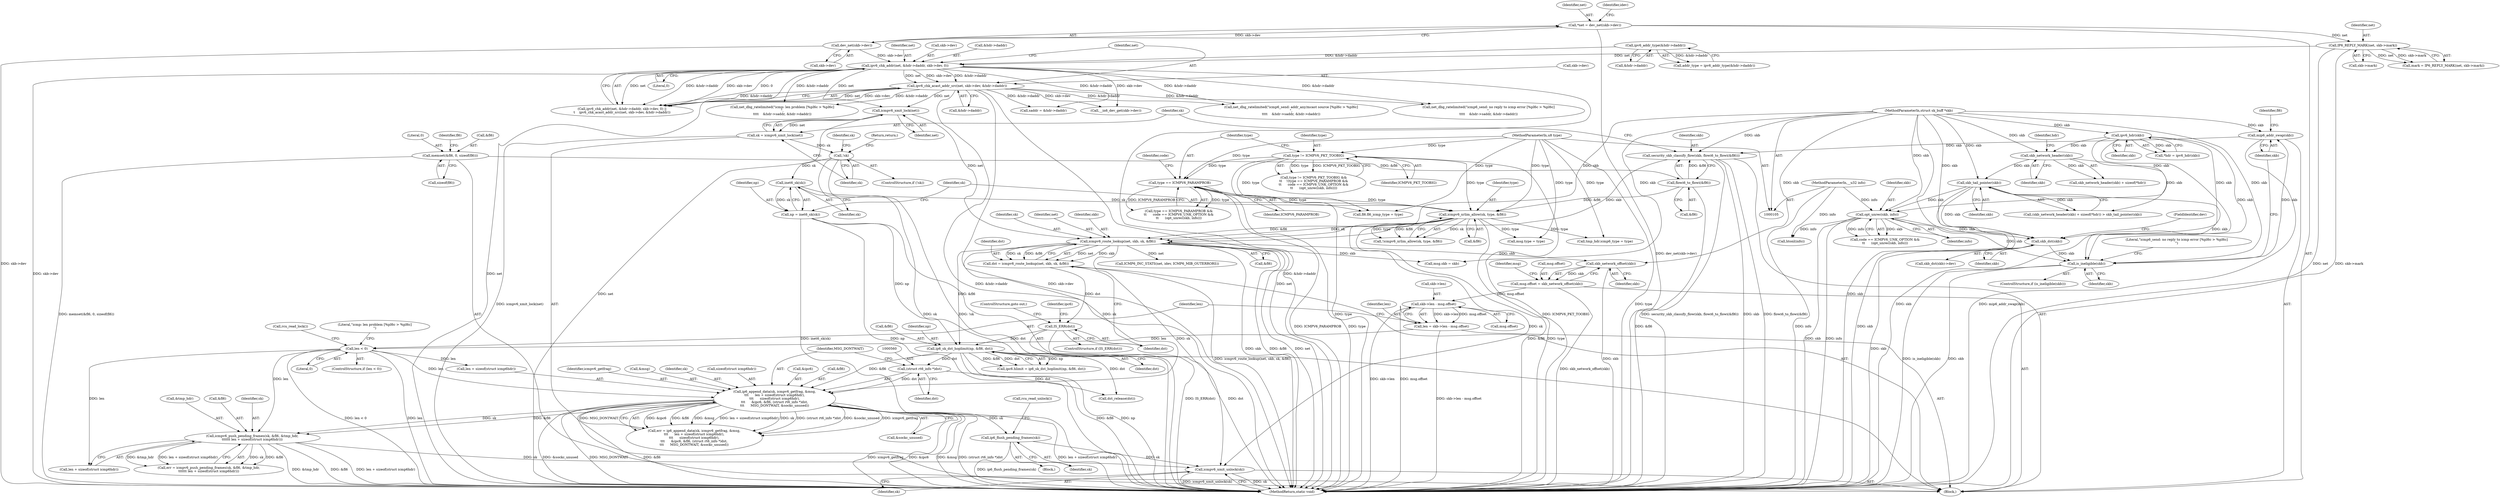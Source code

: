 digraph "1_linux_79dc7e3f1cd323be4c81aa1a94faa1b3ed987fb2@pointer" {
"1000593" [label="(Call,icmpv6_xmit_unlock(sk))"];
"1000578" [label="(Call,icmpv6_push_pending_frames(sk, &fl6, &tmp_hdr,\n\t\t\t\t\t\t len + sizeof(struct icmp6hdr)))"];
"1000544" [label="(Call,ip6_append_data(sk, icmpv6_getfrag, &msg,\n\t\t\t      len + sizeof(struct icmp6hdr),\n\t\t\t      sizeof(struct icmp6hdr),\n\t\t\t      &ipc6, &fl6, (struct rt6_info *)dst,\n\t\t\t      MSG_DONTWAIT, &sockc_unused))"];
"1000463" [label="(Call,icmpv6_route_lookup(net, skb, sk, &fl6))"];
"1000368" [label="(Call,icmpv6_xmit_lock(net))"];
"1000191" [label="(Call,ipv6_chk_addr(net, &hdr->daddr, skb->dev, 0))"];
"1000158" [label="(Call,IP6_REPLY_MARK(net, skb->mark))"];
"1000113" [label="(Call,*net = dev_net(skb->dev))"];
"1000115" [label="(Call,dev_net(skb->dev))"];
"1000184" [label="(Call,ipv6_addr_type(&hdr->daddr))"];
"1000201" [label="(Call,ipv6_chk_acast_addr_src(net, skb->dev, &hdr->daddr))"];
"1000361" [label="(Call,security_skb_classify_flow(skb, flowi6_to_flowi(&fl6)))"];
"1000308" [label="(Call,mip6_addr_swap(skb))"];
"1000294" [label="(Call,is_ineligible(skb))"];
"1000179" [label="(Call,skb_tail_pointer(skb))"];
"1000174" [label="(Call,skb_network_header(skb))"];
"1000126" [label="(Call,ipv6_hdr(skb))"];
"1000106" [label="(MethodParameterIn,struct sk_buff *skb)"];
"1000241" [label="(Call,opt_unrec(skb, info))"];
"1000109" [label="(MethodParameterIn,__u32 info)"];
"1000270" [label="(Call,skb_dst(skb))"];
"1000363" [label="(Call,flowi6_to_flowi(&fl6))"];
"1000310" [label="(Call,memset(&fl6, 0, sizeof(fl6)))"];
"1000385" [label="(Call,icmpv6_xrlim_allow(sk, type, &fl6))"];
"1000381" [label="(Call,inet6_sk(sk))"];
"1000371" [label="(Call,!sk)"];
"1000366" [label="(Call,sk = icmpv6_xmit_lock(net))"];
"1000107" [label="(MethodParameterIn,u8 type)"];
"1000234" [label="(Call,type == ICMPV6_PARAMPROB)"];
"1000229" [label="(Call,type != ICMPV6_PKT_TOOBIG)"];
"1000520" [label="(Call,len < 0)"];
"1000510" [label="(Call,len = skb->len - msg.offset)"];
"1000512" [label="(Call,skb->len - msg.offset)"];
"1000499" [label="(Call,msg.offset = skb_network_offset(skb))"];
"1000503" [label="(Call,skb_network_offset(skb))"];
"1000477" [label="(Call,ip6_sk_dst_hoplimit(np, &fl6, dst))"];
"1000379" [label="(Call,np = inet6_sk(sk))"];
"1000470" [label="(Call,IS_ERR(dst))"];
"1000461" [label="(Call,dst = icmpv6_route_lookup(net, skb, sk, &fl6))"];
"1000559" [label="(Call,(struct rt6_info *)dst)"];
"1000572" [label="(Call,ip6_flush_pending_frames(sk))"];
"1000572" [label="(Call,ip6_flush_pending_frames(sk))"];
"1000182" [label="(Call,addr_type = ipv6_addr_type(&hdr->daddr))"];
"1000242" [label="(Identifier,skb)"];
"1000385" [label="(Call,icmpv6_xrlim_allow(sk, type, &fl6))"];
"1000467" [label="(Call,&fl6)"];
"1000243" [label="(Identifier,info)"];
"1000464" [label="(Identifier,net)"];
"1000462" [label="(Identifier,dst)"];
"1000311" [label="(Call,&fl6)"];
"1000362" [label="(Identifier,skb)"];
"1000314" [label="(Call,sizeof(fl6))"];
"1000522" [label="(Literal,0)"];
"1000270" [label="(Call,skb_dst(skb))"];
"1000386" [label="(Identifier,sk)"];
"1000381" [label="(Call,inet6_sk(sk))"];
"1000373" [label="(Return,return;)"];
"1000380" [label="(Identifier,np)"];
"1000505" [label="(Call,msg.type = type)"];
"1000210" [label="(Call,saddr = &hdr->daddr)"];
"1000156" [label="(Call,mark = IP6_REPLY_MARK(net, skb->mark))"];
"1000271" [label="(Identifier,skb)"];
"1000479" [label="(Call,&fl6)"];
"1000494" [label="(Call,msg.skb = skb)"];
"1000124" [label="(Call,*hdr = ipv6_hdr(skb))"];
"1000511" [label="(Identifier,len)"];
"1000178" [label="(Identifier,hdr)"];
"1000410" [label="(Call,htonl(info))"];
"1000573" [label="(Identifier,sk)"];
"1000461" [label="(Call,dst = icmpv6_route_lookup(net, skb, sk, &fl6))"];
"1000470" [label="(Call,IS_ERR(dst))"];
"1000228" [label="(Call,type != ICMPV6_PKT_TOOBIG &&\n\t\t    !(type == ICMPV6_PARAMPROB &&\n\t\t      code == ICMPV6_UNK_OPTION &&\n\t\t      (opt_unrec(skb, info))))"];
"1000233" [label="(Call,type == ICMPV6_PARAMPROB &&\n\t\t      code == ICMPV6_UNK_OPTION &&\n\t\t      (opt_unrec(skb, info)))"];
"1000116" [label="(Call,skb->dev)"];
"1000241" [label="(Call,opt_unrec(skb, info))"];
"1000578" [label="(Call,icmpv6_push_pending_frames(sk, &fl6, &tmp_hdr,\n\t\t\t\t\t\t len + sizeof(struct icmp6hdr)))"];
"1000115" [label="(Call,dev_net(skb->dev))"];
"1000179" [label="(Call,skb_tail_pointer(skb))"];
"1000463" [label="(Call,icmpv6_route_lookup(net, skb, sk, &fl6))"];
"1000510" [label="(Call,len = skb->len - msg.offset)"];
"1000114" [label="(Identifier,net)"];
"1000313" [label="(Literal,0)"];
"1000234" [label="(Call,type == ICMPV6_PARAMPROB)"];
"1000379" [label="(Call,np = inet6_sk(sk))"];
"1000236" [label="(Identifier,ICMPV6_PARAMPROB)"];
"1000568" [label="(Call,ICMP6_INC_STATS(net, idev, ICMP6_MIB_OUTERRORS))"];
"1000512" [label="(Call,skb->len - msg.offset)"];
"1000126" [label="(Call,ipv6_hdr(skb))"];
"1000503" [label="(Call,skb_network_offset(skb))"];
"1000595" [label="(MethodReturn,static void)"];
"1000593" [label="(Call,icmpv6_xmit_unlock(sk))"];
"1000473" [label="(Call,ipc6.hlimit = ip6_sk_dst_hoplimit(np, &fl6, dst))"];
"1000367" [label="(Identifier,sk)"];
"1000297" [label="(Call,net_dbg_ratelimited(\"icmp6_send: no reply to icmp error [%pI6c > %pI6c]\n\",\n\t\t\t\t    &hdr->saddr, &hdr->daddr))"];
"1000371" [label="(Call,!sk)"];
"1000513" [label="(Call,skb->len)"];
"1000206" [label="(Call,&hdr->daddr)"];
"1000109" [label="(MethodParameterIn,__u32 info)"];
"1000520" [label="(Call,len < 0)"];
"1000546" [label="(Identifier,icmpv6_getfrag)"];
"1000309" [label="(Identifier,skb)"];
"1000160" [label="(Call,skb->mark)"];
"1000542" [label="(Call,err = ip6_append_data(sk, icmpv6_getfrag, &msg,\n\t\t\t      len + sizeof(struct icmp6hdr),\n\t\t\t      sizeof(struct icmp6hdr),\n\t\t\t      &ipc6, &fl6, (struct rt6_info *)dst,\n\t\t\t      MSG_DONTWAIT, &sockc_unused))"];
"1000308" [label="(Call,mip6_addr_swap(skb))"];
"1000200" [label="(Literal,0)"];
"1000477" [label="(Call,ip6_sk_dst_hoplimit(np, &fl6, dst))"];
"1000557" [label="(Call,&fl6)"];
"1000544" [label="(Call,ip6_append_data(sk, icmpv6_getfrag, &msg,\n\t\t\t      len + sizeof(struct icmp6hdr),\n\t\t\t      sizeof(struct icmp6hdr),\n\t\t\t      &ipc6, &fl6, (struct rt6_info *)dst,\n\t\t\t      MSG_DONTWAIT, &sockc_unused))"];
"1000588" [label="(Call,rcu_read_unlock())"];
"1000272" [label="(FieldIdentifier,dev)"];
"1000547" [label="(Call,&msg)"];
"1000192" [label="(Identifier,net)"];
"1000231" [label="(Identifier,ICMPV6_PKT_TOOBIG)"];
"1000361" [label="(Call,security_skb_classify_flow(skb, flowi6_to_flowi(&fl6)))"];
"1000310" [label="(Call,memset(&fl6, 0, sizeof(fl6)))"];
"1000521" [label="(Identifier,len)"];
"1000351" [label="(Call,fl6.fl6_icmp_type = type)"];
"1000318" [label="(Identifier,fl6)"];
"1000387" [label="(Identifier,type)"];
"1000175" [label="(Identifier,skb)"];
"1000370" [label="(ControlStructure,if (!sk))"];
"1000475" [label="(Identifier,ipc6)"];
"1000294" [label="(Call,is_ineligible(skb))"];
"1000372" [label="(Identifier,sk)"];
"1000545" [label="(Identifier,sk)"];
"1000553" [label="(Call,sizeof(struct icmp6hdr))"];
"1000111" [label="(Block,)"];
"1000535" [label="(Call,rcu_read_lock())"];
"1000190" [label="(Call,ipv6_chk_addr(net, &hdr->daddr, skb->dev, 0) ||\n\t    ipv6_chk_acast_addr_src(net, skb->dev, &hdr->daddr))"];
"1000538" [label="(Call,__in6_dev_get(skb->dev))"];
"1000465" [label="(Identifier,skb)"];
"1000230" [label="(Identifier,type)"];
"1000376" [label="(Identifier,sk)"];
"1000107" [label="(MethodParameterIn,u8 type)"];
"1000567" [label="(Block,)"];
"1000127" [label="(Identifier,skb)"];
"1000549" [label="(Call,len + sizeof(struct icmp6hdr))"];
"1000106" [label="(MethodParameterIn,struct sk_buff *skb)"];
"1000563" [label="(Call,&sockc_unused)"];
"1000282" [label="(Call,net_dbg_ratelimited(\"icmp6_send: addr_any/mcast source [%pI6c > %pI6c]\n\",\n\t\t\t\t    &hdr->saddr, &hdr->daddr))"];
"1000269" [label="(Call,skb_dst(skb)->dev)"];
"1000507" [label="(Identifier,msg)"];
"1000525" [label="(Literal,\"icmp: len problem [%pI6c > %pI6c]\n\")"];
"1000368" [label="(Call,icmpv6_xmit_lock(net))"];
"1000174" [label="(Call,skb_network_header(skb))"];
"1000516" [label="(Call,msg.offset)"];
"1000524" [label="(Call,net_dbg_ratelimited(\"icmp: len problem [%pI6c > %pI6c]\n\",\n\t\t\t\t    &hdr->saddr, &hdr->daddr))"];
"1000158" [label="(Call,IP6_REPLY_MARK(net, skb->mark))"];
"1000121" [label="(Identifier,idev)"];
"1000579" [label="(Identifier,sk)"];
"1000384" [label="(Call,!icmpv6_xrlim_allow(sk, type, &fl6))"];
"1000582" [label="(Call,&tmp_hdr)"];
"1000519" [label="(ControlStructure,if (len < 0))"];
"1000369" [label="(Identifier,net)"];
"1000364" [label="(Call,&fl6)"];
"1000481" [label="(Identifier,dst)"];
"1000197" [label="(Call,skb->dev)"];
"1000388" [label="(Call,&fl6)"];
"1000382" [label="(Identifier,sk)"];
"1000562" [label="(Identifier,MSG_DONTWAIT)"];
"1000559" [label="(Call,(struct rt6_info *)dst)"];
"1000500" [label="(Call,msg.offset)"];
"1000191" [label="(Call,ipv6_chk_addr(net, &hdr->daddr, skb->dev, 0))"];
"1000576" [label="(Call,err = icmpv6_push_pending_frames(sk, &fl6, &tmp_hdr,\n\t\t\t\t\t\t len + sizeof(struct icmp6hdr)))"];
"1000584" [label="(Call,len + sizeof(struct icmp6hdr))"];
"1000555" [label="(Call,&ipc6)"];
"1000478" [label="(Identifier,np)"];
"1000180" [label="(Identifier,skb)"];
"1000295" [label="(Identifier,skb)"];
"1000499" [label="(Call,msg.offset = skb_network_offset(skb))"];
"1000466" [label="(Identifier,sk)"];
"1000113" [label="(Call,*net = dev_net(skb->dev))"];
"1000504" [label="(Identifier,skb)"];
"1000184" [label="(Call,ipv6_addr_type(&hdr->daddr))"];
"1000471" [label="(Identifier,dst)"];
"1000203" [label="(Call,skb->dev)"];
"1000298" [label="(Literal,\"icmp6_send: no reply to icmp error [%pI6c > %pI6c]\n\")"];
"1000312" [label="(Identifier,fl6)"];
"1000391" [label="(Call,tmp_hdr.icmp6_type = type)"];
"1000561" [label="(Identifier,dst)"];
"1000237" [label="(Call,code == ICMPV6_UNK_OPTION &&\n\t\t      (opt_unrec(skb, info)))"];
"1000229" [label="(Call,type != ICMPV6_PKT_TOOBIG)"];
"1000472" [label="(ControlStructure,goto out;)"];
"1000159" [label="(Identifier,net)"];
"1000293" [label="(ControlStructure,if (is_ineligible(skb)))"];
"1000235" [label="(Identifier,type)"];
"1000580" [label="(Call,&fl6)"];
"1000202" [label="(Identifier,net)"];
"1000201" [label="(Call,ipv6_chk_acast_addr_src(net, skb->dev, &hdr->daddr))"];
"1000469" [label="(ControlStructure,if (IS_ERR(dst)))"];
"1000173" [label="(Call,skb_network_header(skb) + sizeof(*hdr))"];
"1000172" [label="(Call,(skb_network_header(skb) + sizeof(*hdr)) > skb_tail_pointer(skb))"];
"1000185" [label="(Call,&hdr->daddr)"];
"1000193" [label="(Call,&hdr->daddr)"];
"1000363" [label="(Call,flowi6_to_flowi(&fl6))"];
"1000239" [label="(Identifier,code)"];
"1000590" [label="(Call,dst_release(dst))"];
"1000366" [label="(Call,sk = icmpv6_xmit_lock(net))"];
"1000594" [label="(Identifier,sk)"];
"1000593" -> "1000111"  [label="AST: "];
"1000593" -> "1000594"  [label="CFG: "];
"1000594" -> "1000593"  [label="AST: "];
"1000595" -> "1000593"  [label="CFG: "];
"1000593" -> "1000595"  [label="DDG: sk"];
"1000593" -> "1000595"  [label="DDG: icmpv6_xmit_unlock(sk)"];
"1000578" -> "1000593"  [label="DDG: sk"];
"1000385" -> "1000593"  [label="DDG: sk"];
"1000572" -> "1000593"  [label="DDG: sk"];
"1000463" -> "1000593"  [label="DDG: sk"];
"1000578" -> "1000576"  [label="AST: "];
"1000578" -> "1000584"  [label="CFG: "];
"1000579" -> "1000578"  [label="AST: "];
"1000580" -> "1000578"  [label="AST: "];
"1000582" -> "1000578"  [label="AST: "];
"1000584" -> "1000578"  [label="AST: "];
"1000576" -> "1000578"  [label="CFG: "];
"1000578" -> "1000595"  [label="DDG: &fl6"];
"1000578" -> "1000595"  [label="DDG: len + sizeof(struct icmp6hdr)"];
"1000578" -> "1000595"  [label="DDG: &tmp_hdr"];
"1000578" -> "1000576"  [label="DDG: sk"];
"1000578" -> "1000576"  [label="DDG: &fl6"];
"1000578" -> "1000576"  [label="DDG: &tmp_hdr"];
"1000578" -> "1000576"  [label="DDG: len + sizeof(struct icmp6hdr)"];
"1000544" -> "1000578"  [label="DDG: sk"];
"1000544" -> "1000578"  [label="DDG: &fl6"];
"1000520" -> "1000578"  [label="DDG: len"];
"1000544" -> "1000542"  [label="AST: "];
"1000544" -> "1000563"  [label="CFG: "];
"1000545" -> "1000544"  [label="AST: "];
"1000546" -> "1000544"  [label="AST: "];
"1000547" -> "1000544"  [label="AST: "];
"1000549" -> "1000544"  [label="AST: "];
"1000553" -> "1000544"  [label="AST: "];
"1000555" -> "1000544"  [label="AST: "];
"1000557" -> "1000544"  [label="AST: "];
"1000559" -> "1000544"  [label="AST: "];
"1000562" -> "1000544"  [label="AST: "];
"1000563" -> "1000544"  [label="AST: "];
"1000542" -> "1000544"  [label="CFG: "];
"1000544" -> "1000595"  [label="DDG: &sockc_unused"];
"1000544" -> "1000595"  [label="DDG: MSG_DONTWAIT"];
"1000544" -> "1000595"  [label="DDG: &fl6"];
"1000544" -> "1000595"  [label="DDG: icmpv6_getfrag"];
"1000544" -> "1000595"  [label="DDG: &ipc6"];
"1000544" -> "1000595"  [label="DDG: (struct rt6_info *)dst"];
"1000544" -> "1000595"  [label="DDG: &msg"];
"1000544" -> "1000595"  [label="DDG: len + sizeof(struct icmp6hdr)"];
"1000544" -> "1000542"  [label="DDG: &ipc6"];
"1000544" -> "1000542"  [label="DDG: &fl6"];
"1000544" -> "1000542"  [label="DDG: &msg"];
"1000544" -> "1000542"  [label="DDG: len + sizeof(struct icmp6hdr)"];
"1000544" -> "1000542"  [label="DDG: sk"];
"1000544" -> "1000542"  [label="DDG: (struct rt6_info *)dst"];
"1000544" -> "1000542"  [label="DDG: &sockc_unused"];
"1000544" -> "1000542"  [label="DDG: icmpv6_getfrag"];
"1000544" -> "1000542"  [label="DDG: MSG_DONTWAIT"];
"1000463" -> "1000544"  [label="DDG: sk"];
"1000520" -> "1000544"  [label="DDG: len"];
"1000477" -> "1000544"  [label="DDG: &fl6"];
"1000559" -> "1000544"  [label="DDG: dst"];
"1000544" -> "1000572"  [label="DDG: sk"];
"1000463" -> "1000461"  [label="AST: "];
"1000463" -> "1000467"  [label="CFG: "];
"1000464" -> "1000463"  [label="AST: "];
"1000465" -> "1000463"  [label="AST: "];
"1000466" -> "1000463"  [label="AST: "];
"1000467" -> "1000463"  [label="AST: "];
"1000461" -> "1000463"  [label="CFG: "];
"1000463" -> "1000595"  [label="DDG: skb"];
"1000463" -> "1000595"  [label="DDG: &fl6"];
"1000463" -> "1000595"  [label="DDG: net"];
"1000463" -> "1000461"  [label="DDG: net"];
"1000463" -> "1000461"  [label="DDG: skb"];
"1000463" -> "1000461"  [label="DDG: sk"];
"1000463" -> "1000461"  [label="DDG: &fl6"];
"1000368" -> "1000463"  [label="DDG: net"];
"1000361" -> "1000463"  [label="DDG: skb"];
"1000106" -> "1000463"  [label="DDG: skb"];
"1000385" -> "1000463"  [label="DDG: sk"];
"1000385" -> "1000463"  [label="DDG: &fl6"];
"1000463" -> "1000477"  [label="DDG: &fl6"];
"1000463" -> "1000494"  [label="DDG: skb"];
"1000463" -> "1000503"  [label="DDG: skb"];
"1000463" -> "1000568"  [label="DDG: net"];
"1000368" -> "1000366"  [label="AST: "];
"1000368" -> "1000369"  [label="CFG: "];
"1000369" -> "1000368"  [label="AST: "];
"1000366" -> "1000368"  [label="CFG: "];
"1000368" -> "1000595"  [label="DDG: net"];
"1000368" -> "1000366"  [label="DDG: net"];
"1000191" -> "1000368"  [label="DDG: net"];
"1000201" -> "1000368"  [label="DDG: net"];
"1000191" -> "1000190"  [label="AST: "];
"1000191" -> "1000200"  [label="CFG: "];
"1000192" -> "1000191"  [label="AST: "];
"1000193" -> "1000191"  [label="AST: "];
"1000197" -> "1000191"  [label="AST: "];
"1000200" -> "1000191"  [label="AST: "];
"1000202" -> "1000191"  [label="CFG: "];
"1000190" -> "1000191"  [label="CFG: "];
"1000191" -> "1000595"  [label="DDG: skb->dev"];
"1000191" -> "1000595"  [label="DDG: &hdr->daddr"];
"1000191" -> "1000595"  [label="DDG: net"];
"1000191" -> "1000190"  [label="DDG: net"];
"1000191" -> "1000190"  [label="DDG: &hdr->daddr"];
"1000191" -> "1000190"  [label="DDG: skb->dev"];
"1000191" -> "1000190"  [label="DDG: 0"];
"1000158" -> "1000191"  [label="DDG: net"];
"1000184" -> "1000191"  [label="DDG: &hdr->daddr"];
"1000115" -> "1000191"  [label="DDG: skb->dev"];
"1000191" -> "1000201"  [label="DDG: net"];
"1000191" -> "1000201"  [label="DDG: skb->dev"];
"1000191" -> "1000201"  [label="DDG: &hdr->daddr"];
"1000191" -> "1000210"  [label="DDG: &hdr->daddr"];
"1000191" -> "1000282"  [label="DDG: &hdr->daddr"];
"1000191" -> "1000297"  [label="DDG: &hdr->daddr"];
"1000191" -> "1000524"  [label="DDG: &hdr->daddr"];
"1000191" -> "1000538"  [label="DDG: skb->dev"];
"1000158" -> "1000156"  [label="AST: "];
"1000158" -> "1000160"  [label="CFG: "];
"1000159" -> "1000158"  [label="AST: "];
"1000160" -> "1000158"  [label="AST: "];
"1000156" -> "1000158"  [label="CFG: "];
"1000158" -> "1000595"  [label="DDG: net"];
"1000158" -> "1000595"  [label="DDG: skb->mark"];
"1000158" -> "1000156"  [label="DDG: net"];
"1000158" -> "1000156"  [label="DDG: skb->mark"];
"1000113" -> "1000158"  [label="DDG: net"];
"1000113" -> "1000111"  [label="AST: "];
"1000113" -> "1000115"  [label="CFG: "];
"1000114" -> "1000113"  [label="AST: "];
"1000115" -> "1000113"  [label="AST: "];
"1000121" -> "1000113"  [label="CFG: "];
"1000113" -> "1000595"  [label="DDG: dev_net(skb->dev)"];
"1000115" -> "1000113"  [label="DDG: skb->dev"];
"1000115" -> "1000116"  [label="CFG: "];
"1000116" -> "1000115"  [label="AST: "];
"1000115" -> "1000595"  [label="DDG: skb->dev"];
"1000184" -> "1000182"  [label="AST: "];
"1000184" -> "1000185"  [label="CFG: "];
"1000185" -> "1000184"  [label="AST: "];
"1000182" -> "1000184"  [label="CFG: "];
"1000184" -> "1000182"  [label="DDG: &hdr->daddr"];
"1000201" -> "1000190"  [label="AST: "];
"1000201" -> "1000206"  [label="CFG: "];
"1000202" -> "1000201"  [label="AST: "];
"1000203" -> "1000201"  [label="AST: "];
"1000206" -> "1000201"  [label="AST: "];
"1000190" -> "1000201"  [label="CFG: "];
"1000201" -> "1000595"  [label="DDG: &hdr->daddr"];
"1000201" -> "1000595"  [label="DDG: skb->dev"];
"1000201" -> "1000595"  [label="DDG: net"];
"1000201" -> "1000190"  [label="DDG: net"];
"1000201" -> "1000190"  [label="DDG: skb->dev"];
"1000201" -> "1000190"  [label="DDG: &hdr->daddr"];
"1000201" -> "1000210"  [label="DDG: &hdr->daddr"];
"1000201" -> "1000282"  [label="DDG: &hdr->daddr"];
"1000201" -> "1000297"  [label="DDG: &hdr->daddr"];
"1000201" -> "1000524"  [label="DDG: &hdr->daddr"];
"1000201" -> "1000538"  [label="DDG: skb->dev"];
"1000361" -> "1000111"  [label="AST: "];
"1000361" -> "1000363"  [label="CFG: "];
"1000362" -> "1000361"  [label="AST: "];
"1000363" -> "1000361"  [label="AST: "];
"1000367" -> "1000361"  [label="CFG: "];
"1000361" -> "1000595"  [label="DDG: security_skb_classify_flow(skb, flowi6_to_flowi(&fl6))"];
"1000361" -> "1000595"  [label="DDG: skb"];
"1000361" -> "1000595"  [label="DDG: flowi6_to_flowi(&fl6)"];
"1000308" -> "1000361"  [label="DDG: skb"];
"1000106" -> "1000361"  [label="DDG: skb"];
"1000363" -> "1000361"  [label="DDG: &fl6"];
"1000308" -> "1000111"  [label="AST: "];
"1000308" -> "1000309"  [label="CFG: "];
"1000309" -> "1000308"  [label="AST: "];
"1000312" -> "1000308"  [label="CFG: "];
"1000308" -> "1000595"  [label="DDG: mip6_addr_swap(skb)"];
"1000294" -> "1000308"  [label="DDG: skb"];
"1000106" -> "1000308"  [label="DDG: skb"];
"1000294" -> "1000293"  [label="AST: "];
"1000294" -> "1000295"  [label="CFG: "];
"1000295" -> "1000294"  [label="AST: "];
"1000298" -> "1000294"  [label="CFG: "];
"1000309" -> "1000294"  [label="CFG: "];
"1000294" -> "1000595"  [label="DDG: is_ineligible(skb)"];
"1000294" -> "1000595"  [label="DDG: skb"];
"1000179" -> "1000294"  [label="DDG: skb"];
"1000126" -> "1000294"  [label="DDG: skb"];
"1000241" -> "1000294"  [label="DDG: skb"];
"1000270" -> "1000294"  [label="DDG: skb"];
"1000106" -> "1000294"  [label="DDG: skb"];
"1000179" -> "1000172"  [label="AST: "];
"1000179" -> "1000180"  [label="CFG: "];
"1000180" -> "1000179"  [label="AST: "];
"1000172" -> "1000179"  [label="CFG: "];
"1000179" -> "1000595"  [label="DDG: skb"];
"1000179" -> "1000172"  [label="DDG: skb"];
"1000174" -> "1000179"  [label="DDG: skb"];
"1000106" -> "1000179"  [label="DDG: skb"];
"1000179" -> "1000241"  [label="DDG: skb"];
"1000179" -> "1000270"  [label="DDG: skb"];
"1000174" -> "1000173"  [label="AST: "];
"1000174" -> "1000175"  [label="CFG: "];
"1000175" -> "1000174"  [label="AST: "];
"1000178" -> "1000174"  [label="CFG: "];
"1000174" -> "1000172"  [label="DDG: skb"];
"1000174" -> "1000173"  [label="DDG: skb"];
"1000126" -> "1000174"  [label="DDG: skb"];
"1000106" -> "1000174"  [label="DDG: skb"];
"1000126" -> "1000124"  [label="AST: "];
"1000126" -> "1000127"  [label="CFG: "];
"1000127" -> "1000126"  [label="AST: "];
"1000124" -> "1000126"  [label="CFG: "];
"1000126" -> "1000595"  [label="DDG: skb"];
"1000126" -> "1000124"  [label="DDG: skb"];
"1000106" -> "1000126"  [label="DDG: skb"];
"1000126" -> "1000241"  [label="DDG: skb"];
"1000126" -> "1000270"  [label="DDG: skb"];
"1000106" -> "1000105"  [label="AST: "];
"1000106" -> "1000595"  [label="DDG: skb"];
"1000106" -> "1000241"  [label="DDG: skb"];
"1000106" -> "1000270"  [label="DDG: skb"];
"1000106" -> "1000494"  [label="DDG: skb"];
"1000106" -> "1000503"  [label="DDG: skb"];
"1000241" -> "1000237"  [label="AST: "];
"1000241" -> "1000243"  [label="CFG: "];
"1000242" -> "1000241"  [label="AST: "];
"1000243" -> "1000241"  [label="AST: "];
"1000237" -> "1000241"  [label="CFG: "];
"1000241" -> "1000595"  [label="DDG: skb"];
"1000241" -> "1000595"  [label="DDG: info"];
"1000241" -> "1000237"  [label="DDG: skb"];
"1000241" -> "1000237"  [label="DDG: info"];
"1000109" -> "1000241"  [label="DDG: info"];
"1000241" -> "1000270"  [label="DDG: skb"];
"1000241" -> "1000410"  [label="DDG: info"];
"1000109" -> "1000105"  [label="AST: "];
"1000109" -> "1000595"  [label="DDG: info"];
"1000109" -> "1000410"  [label="DDG: info"];
"1000270" -> "1000269"  [label="AST: "];
"1000270" -> "1000271"  [label="CFG: "];
"1000271" -> "1000270"  [label="AST: "];
"1000272" -> "1000270"  [label="CFG: "];
"1000270" -> "1000595"  [label="DDG: skb"];
"1000363" -> "1000364"  [label="CFG: "];
"1000364" -> "1000363"  [label="AST: "];
"1000363" -> "1000595"  [label="DDG: &fl6"];
"1000310" -> "1000363"  [label="DDG: &fl6"];
"1000363" -> "1000385"  [label="DDG: &fl6"];
"1000310" -> "1000111"  [label="AST: "];
"1000310" -> "1000314"  [label="CFG: "];
"1000311" -> "1000310"  [label="AST: "];
"1000313" -> "1000310"  [label="AST: "];
"1000314" -> "1000310"  [label="AST: "];
"1000318" -> "1000310"  [label="CFG: "];
"1000310" -> "1000595"  [label="DDG: memset(&fl6, 0, sizeof(fl6))"];
"1000385" -> "1000384"  [label="AST: "];
"1000385" -> "1000388"  [label="CFG: "];
"1000386" -> "1000385"  [label="AST: "];
"1000387" -> "1000385"  [label="AST: "];
"1000388" -> "1000385"  [label="AST: "];
"1000384" -> "1000385"  [label="CFG: "];
"1000385" -> "1000595"  [label="DDG: &fl6"];
"1000385" -> "1000595"  [label="DDG: type"];
"1000385" -> "1000384"  [label="DDG: sk"];
"1000385" -> "1000384"  [label="DDG: type"];
"1000385" -> "1000384"  [label="DDG: &fl6"];
"1000381" -> "1000385"  [label="DDG: sk"];
"1000107" -> "1000385"  [label="DDG: type"];
"1000234" -> "1000385"  [label="DDG: type"];
"1000229" -> "1000385"  [label="DDG: type"];
"1000385" -> "1000391"  [label="DDG: type"];
"1000385" -> "1000505"  [label="DDG: type"];
"1000381" -> "1000379"  [label="AST: "];
"1000381" -> "1000382"  [label="CFG: "];
"1000382" -> "1000381"  [label="AST: "];
"1000379" -> "1000381"  [label="CFG: "];
"1000381" -> "1000379"  [label="DDG: sk"];
"1000371" -> "1000381"  [label="DDG: sk"];
"1000371" -> "1000370"  [label="AST: "];
"1000371" -> "1000372"  [label="CFG: "];
"1000372" -> "1000371"  [label="AST: "];
"1000373" -> "1000371"  [label="CFG: "];
"1000376" -> "1000371"  [label="CFG: "];
"1000371" -> "1000595"  [label="DDG: sk"];
"1000371" -> "1000595"  [label="DDG: !sk"];
"1000366" -> "1000371"  [label="DDG: sk"];
"1000366" -> "1000111"  [label="AST: "];
"1000367" -> "1000366"  [label="AST: "];
"1000372" -> "1000366"  [label="CFG: "];
"1000366" -> "1000595"  [label="DDG: icmpv6_xmit_lock(net)"];
"1000107" -> "1000105"  [label="AST: "];
"1000107" -> "1000595"  [label="DDG: type"];
"1000107" -> "1000229"  [label="DDG: type"];
"1000107" -> "1000234"  [label="DDG: type"];
"1000107" -> "1000351"  [label="DDG: type"];
"1000107" -> "1000391"  [label="DDG: type"];
"1000107" -> "1000505"  [label="DDG: type"];
"1000234" -> "1000233"  [label="AST: "];
"1000234" -> "1000236"  [label="CFG: "];
"1000235" -> "1000234"  [label="AST: "];
"1000236" -> "1000234"  [label="AST: "];
"1000239" -> "1000234"  [label="CFG: "];
"1000233" -> "1000234"  [label="CFG: "];
"1000234" -> "1000595"  [label="DDG: ICMPV6_PARAMPROB"];
"1000234" -> "1000595"  [label="DDG: type"];
"1000234" -> "1000233"  [label="DDG: type"];
"1000234" -> "1000233"  [label="DDG: ICMPV6_PARAMPROB"];
"1000229" -> "1000234"  [label="DDG: type"];
"1000234" -> "1000351"  [label="DDG: type"];
"1000229" -> "1000228"  [label="AST: "];
"1000229" -> "1000231"  [label="CFG: "];
"1000230" -> "1000229"  [label="AST: "];
"1000231" -> "1000229"  [label="AST: "];
"1000235" -> "1000229"  [label="CFG: "];
"1000228" -> "1000229"  [label="CFG: "];
"1000229" -> "1000595"  [label="DDG: ICMPV6_PKT_TOOBIG"];
"1000229" -> "1000595"  [label="DDG: type"];
"1000229" -> "1000228"  [label="DDG: type"];
"1000229" -> "1000228"  [label="DDG: ICMPV6_PKT_TOOBIG"];
"1000229" -> "1000351"  [label="DDG: type"];
"1000520" -> "1000519"  [label="AST: "];
"1000520" -> "1000522"  [label="CFG: "];
"1000521" -> "1000520"  [label="AST: "];
"1000522" -> "1000520"  [label="AST: "];
"1000525" -> "1000520"  [label="CFG: "];
"1000535" -> "1000520"  [label="CFG: "];
"1000520" -> "1000595"  [label="DDG: len < 0"];
"1000520" -> "1000595"  [label="DDG: len"];
"1000510" -> "1000520"  [label="DDG: len"];
"1000520" -> "1000549"  [label="DDG: len"];
"1000520" -> "1000584"  [label="DDG: len"];
"1000510" -> "1000111"  [label="AST: "];
"1000510" -> "1000512"  [label="CFG: "];
"1000511" -> "1000510"  [label="AST: "];
"1000512" -> "1000510"  [label="AST: "];
"1000521" -> "1000510"  [label="CFG: "];
"1000510" -> "1000595"  [label="DDG: skb->len - msg.offset"];
"1000512" -> "1000510"  [label="DDG: skb->len"];
"1000512" -> "1000510"  [label="DDG: msg.offset"];
"1000512" -> "1000516"  [label="CFG: "];
"1000513" -> "1000512"  [label="AST: "];
"1000516" -> "1000512"  [label="AST: "];
"1000512" -> "1000595"  [label="DDG: skb->len"];
"1000512" -> "1000595"  [label="DDG: msg.offset"];
"1000499" -> "1000512"  [label="DDG: msg.offset"];
"1000499" -> "1000111"  [label="AST: "];
"1000499" -> "1000503"  [label="CFG: "];
"1000500" -> "1000499"  [label="AST: "];
"1000503" -> "1000499"  [label="AST: "];
"1000507" -> "1000499"  [label="CFG: "];
"1000499" -> "1000595"  [label="DDG: skb_network_offset(skb)"];
"1000503" -> "1000499"  [label="DDG: skb"];
"1000503" -> "1000504"  [label="CFG: "];
"1000504" -> "1000503"  [label="AST: "];
"1000503" -> "1000595"  [label="DDG: skb"];
"1000477" -> "1000473"  [label="AST: "];
"1000477" -> "1000481"  [label="CFG: "];
"1000478" -> "1000477"  [label="AST: "];
"1000479" -> "1000477"  [label="AST: "];
"1000481" -> "1000477"  [label="AST: "];
"1000473" -> "1000477"  [label="CFG: "];
"1000477" -> "1000595"  [label="DDG: &fl6"];
"1000477" -> "1000595"  [label="DDG: np"];
"1000477" -> "1000473"  [label="DDG: np"];
"1000477" -> "1000473"  [label="DDG: &fl6"];
"1000477" -> "1000473"  [label="DDG: dst"];
"1000379" -> "1000477"  [label="DDG: np"];
"1000470" -> "1000477"  [label="DDG: dst"];
"1000477" -> "1000559"  [label="DDG: dst"];
"1000477" -> "1000590"  [label="DDG: dst"];
"1000379" -> "1000111"  [label="AST: "];
"1000380" -> "1000379"  [label="AST: "];
"1000386" -> "1000379"  [label="CFG: "];
"1000379" -> "1000595"  [label="DDG: np"];
"1000379" -> "1000595"  [label="DDG: inet6_sk(sk)"];
"1000470" -> "1000469"  [label="AST: "];
"1000470" -> "1000471"  [label="CFG: "];
"1000471" -> "1000470"  [label="AST: "];
"1000472" -> "1000470"  [label="CFG: "];
"1000475" -> "1000470"  [label="CFG: "];
"1000470" -> "1000595"  [label="DDG: dst"];
"1000470" -> "1000595"  [label="DDG: IS_ERR(dst)"];
"1000461" -> "1000470"  [label="DDG: dst"];
"1000461" -> "1000111"  [label="AST: "];
"1000462" -> "1000461"  [label="AST: "];
"1000471" -> "1000461"  [label="CFG: "];
"1000461" -> "1000595"  [label="DDG: icmpv6_route_lookup(net, skb, sk, &fl6)"];
"1000559" -> "1000561"  [label="CFG: "];
"1000560" -> "1000559"  [label="AST: "];
"1000561" -> "1000559"  [label="AST: "];
"1000562" -> "1000559"  [label="CFG: "];
"1000559" -> "1000590"  [label="DDG: dst"];
"1000572" -> "1000567"  [label="AST: "];
"1000572" -> "1000573"  [label="CFG: "];
"1000573" -> "1000572"  [label="AST: "];
"1000588" -> "1000572"  [label="CFG: "];
"1000572" -> "1000595"  [label="DDG: ip6_flush_pending_frames(sk)"];
}
